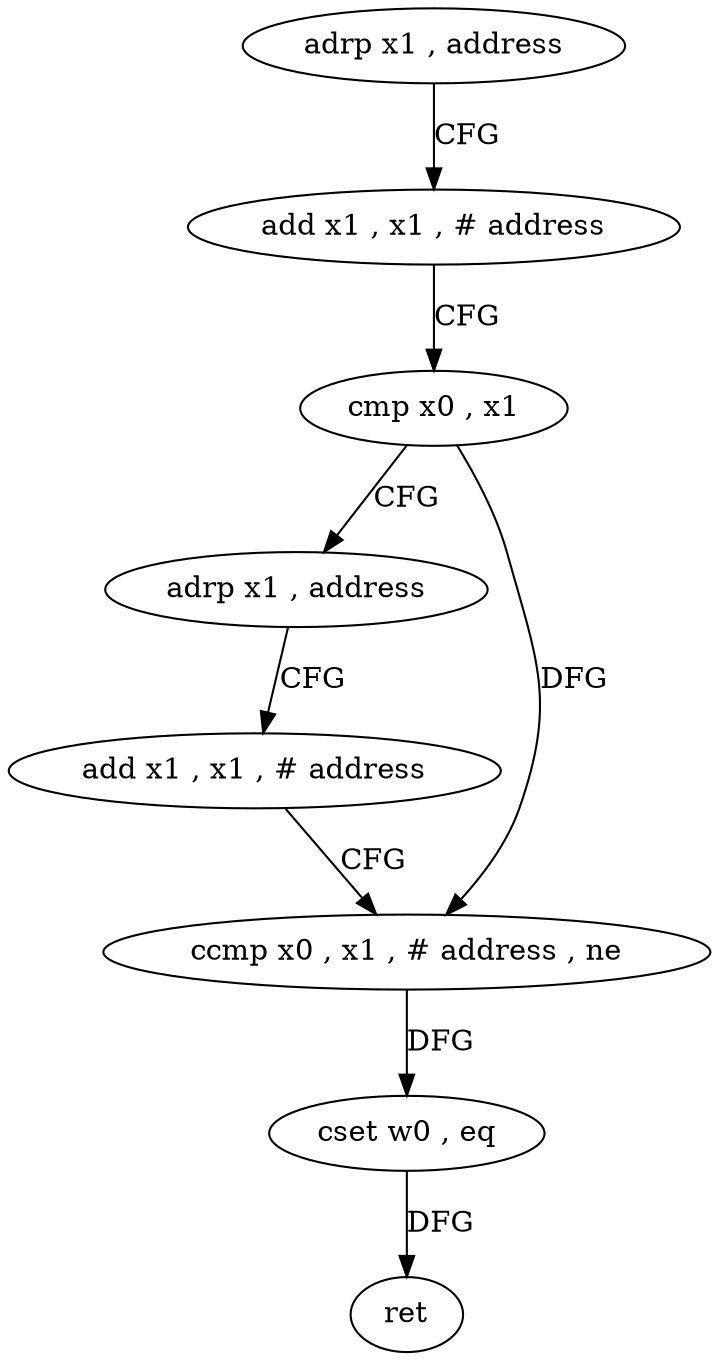 digraph "func" {
"4233876" [label = "adrp x1 , address" ]
"4233880" [label = "add x1 , x1 , # address" ]
"4233884" [label = "cmp x0 , x1" ]
"4233888" [label = "adrp x1 , address" ]
"4233892" [label = "add x1 , x1 , # address" ]
"4233896" [label = "ccmp x0 , x1 , # address , ne" ]
"4233900" [label = "cset w0 , eq" ]
"4233904" [label = "ret" ]
"4233876" -> "4233880" [ label = "CFG" ]
"4233880" -> "4233884" [ label = "CFG" ]
"4233884" -> "4233888" [ label = "CFG" ]
"4233884" -> "4233896" [ label = "DFG" ]
"4233888" -> "4233892" [ label = "CFG" ]
"4233892" -> "4233896" [ label = "CFG" ]
"4233896" -> "4233900" [ label = "DFG" ]
"4233900" -> "4233904" [ label = "DFG" ]
}
